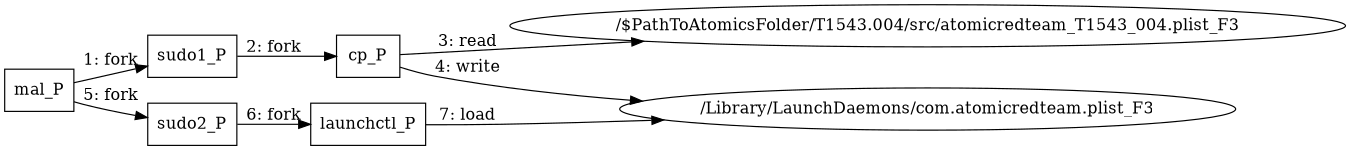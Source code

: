 digraph "T1543.004" {
rankdir="LR"
size="9"
fixedsize="false"
splines="true"
nodesep=0.3
ranksep=0
fontsize=10
overlap="scalexy"
engine= "neato"
	"mal_P" [node_type=Process shape=box]
	"sudo1_P" [node_type=Process shape=box]
	"sudo2_P" [node_type=Process shape=box]
	"cp_P" [node_type=Process shape=box]
	"launchctl_P" [node_type=Process shape=box]
	"/$PathToAtomicsFolder/T1543.004/src/atomicredteam_T1543_004.plist_F3" [node_type=File shape=ellipse]
	"/Library/LaunchDaemons/com.atomicredteam.plist_F3" [node_type=File shape=ellipse]
	"mal_P" -> "sudo1_P" [label="1: fork"]
	"sudo1_P" -> "cp_P" [label="2: fork"]
	"cp_P" -> "/$PathToAtomicsFolder/T1543.004/src/atomicredteam_T1543_004.plist_F3" [label="3: read"]
	"cp_P" -> "/Library/LaunchDaemons/com.atomicredteam.plist_F3" [label="4: write"]
	"mal_P" -> "sudo2_P" [label="5: fork"]
	"sudo2_P" -> "launchctl_P" [label="6: fork"]
	"launchctl_P" -> "/Library/LaunchDaemons/com.atomicredteam.plist_F3" [label="7: load"]
}
